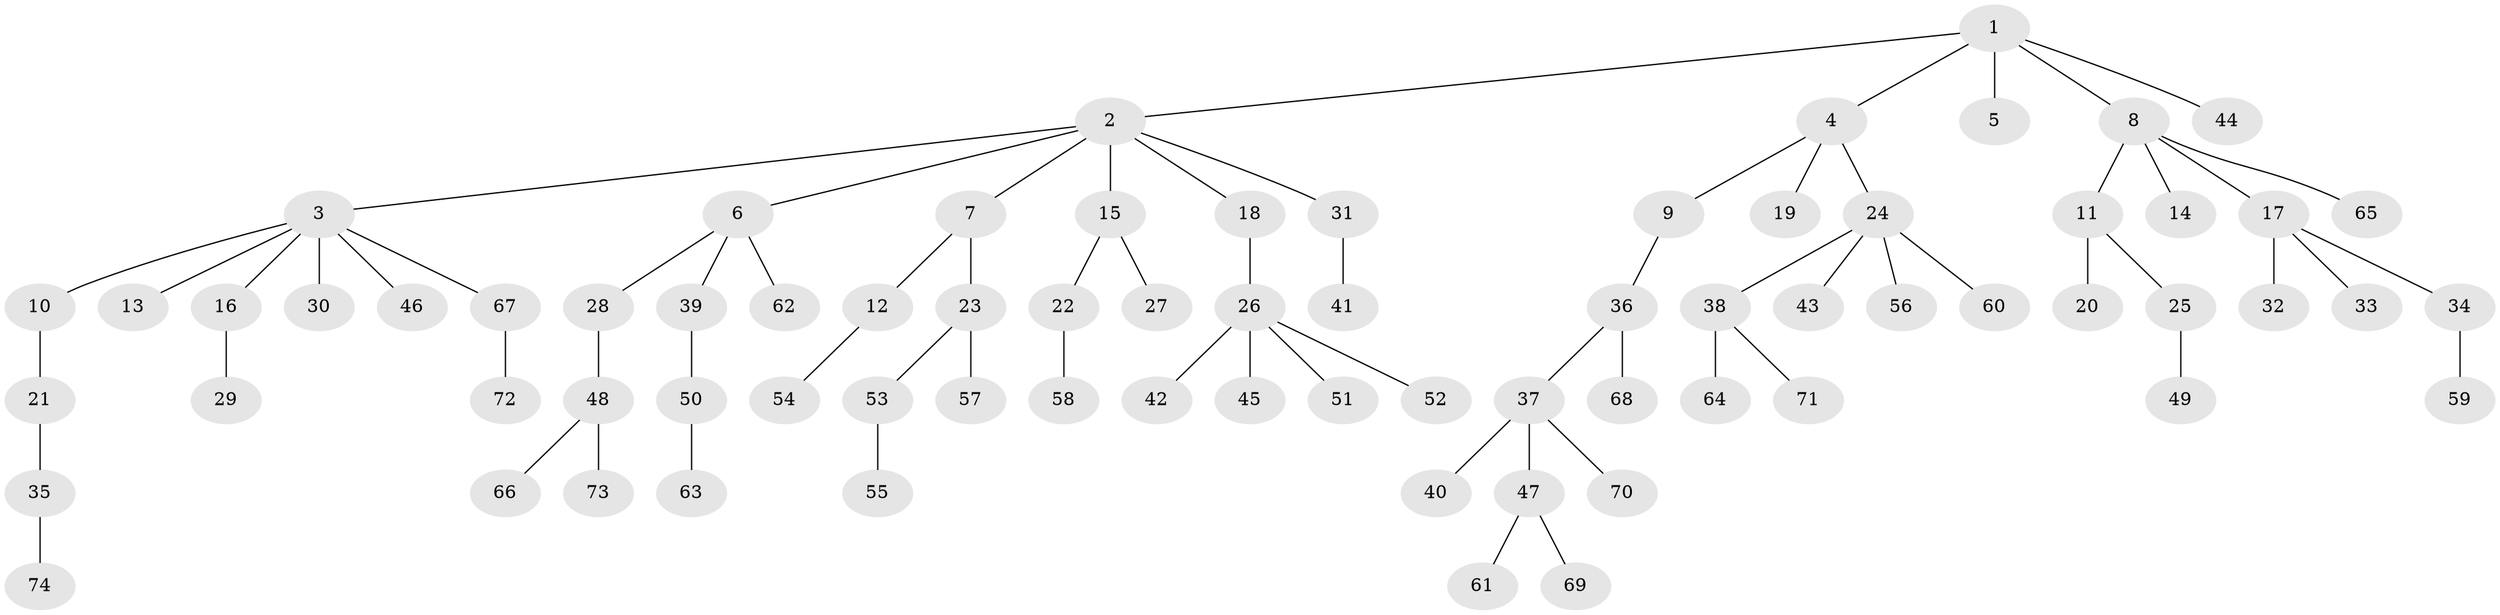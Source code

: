 // coarse degree distribution, {7: 0.03333333333333333, 1: 0.5666666666666667, 3: 0.23333333333333334, 2: 0.13333333333333333, 5: 0.03333333333333333}
// Generated by graph-tools (version 1.1) at 2025/37/03/04/25 23:37:26]
// undirected, 74 vertices, 73 edges
graph export_dot {
  node [color=gray90,style=filled];
  1;
  2;
  3;
  4;
  5;
  6;
  7;
  8;
  9;
  10;
  11;
  12;
  13;
  14;
  15;
  16;
  17;
  18;
  19;
  20;
  21;
  22;
  23;
  24;
  25;
  26;
  27;
  28;
  29;
  30;
  31;
  32;
  33;
  34;
  35;
  36;
  37;
  38;
  39;
  40;
  41;
  42;
  43;
  44;
  45;
  46;
  47;
  48;
  49;
  50;
  51;
  52;
  53;
  54;
  55;
  56;
  57;
  58;
  59;
  60;
  61;
  62;
  63;
  64;
  65;
  66;
  67;
  68;
  69;
  70;
  71;
  72;
  73;
  74;
  1 -- 2;
  1 -- 4;
  1 -- 5;
  1 -- 8;
  1 -- 44;
  2 -- 3;
  2 -- 6;
  2 -- 7;
  2 -- 15;
  2 -- 18;
  2 -- 31;
  3 -- 10;
  3 -- 13;
  3 -- 16;
  3 -- 30;
  3 -- 46;
  3 -- 67;
  4 -- 9;
  4 -- 19;
  4 -- 24;
  6 -- 28;
  6 -- 39;
  6 -- 62;
  7 -- 12;
  7 -- 23;
  8 -- 11;
  8 -- 14;
  8 -- 17;
  8 -- 65;
  9 -- 36;
  10 -- 21;
  11 -- 20;
  11 -- 25;
  12 -- 54;
  15 -- 22;
  15 -- 27;
  16 -- 29;
  17 -- 32;
  17 -- 33;
  17 -- 34;
  18 -- 26;
  21 -- 35;
  22 -- 58;
  23 -- 53;
  23 -- 57;
  24 -- 38;
  24 -- 43;
  24 -- 56;
  24 -- 60;
  25 -- 49;
  26 -- 42;
  26 -- 45;
  26 -- 51;
  26 -- 52;
  28 -- 48;
  31 -- 41;
  34 -- 59;
  35 -- 74;
  36 -- 37;
  36 -- 68;
  37 -- 40;
  37 -- 47;
  37 -- 70;
  38 -- 64;
  38 -- 71;
  39 -- 50;
  47 -- 61;
  47 -- 69;
  48 -- 66;
  48 -- 73;
  50 -- 63;
  53 -- 55;
  67 -- 72;
}
